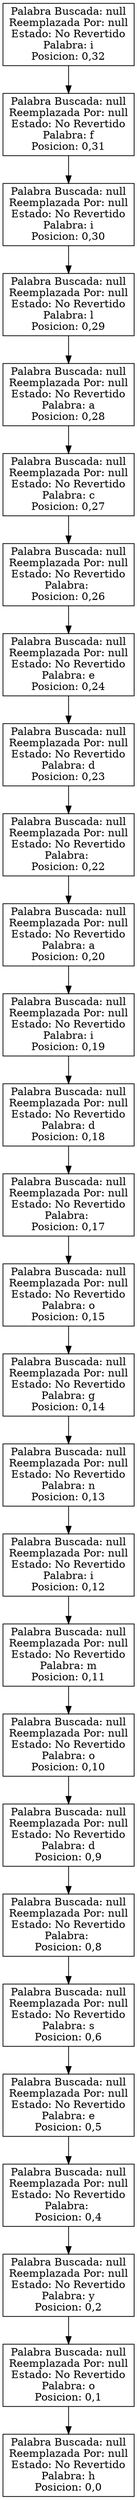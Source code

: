 digraph pilaCambiosRealizados{ 
node[shape=record]; 
node0[label=" Palabra Buscada: null\nReemplazada Por: null\nEstado: No Revertido\nPalabra: i\nPosicion: 0,32" ]; 
node0->node1; 
node1[label=" Palabra Buscada: null\nReemplazada Por: null\nEstado: No Revertido\nPalabra: f\nPosicion: 0,31" ]; 
node1->node2; 
node2[label=" Palabra Buscada: null\nReemplazada Por: null\nEstado: No Revertido\nPalabra: i\nPosicion: 0,30" ]; 
node2->node3; 
node3[label=" Palabra Buscada: null\nReemplazada Por: null\nEstado: No Revertido\nPalabra: l\nPosicion: 0,29" ]; 
node3->node4; 
node4[label=" Palabra Buscada: null\nReemplazada Por: null\nEstado: No Revertido\nPalabra: a\nPosicion: 0,28" ]; 
node4->node5; 
node5[label=" Palabra Buscada: null\nReemplazada Por: null\nEstado: No Revertido\nPalabra: c\nPosicion: 0,27" ]; 
node5->node6; 
node6[label=" Palabra Buscada: null\nReemplazada Por: null\nEstado: No Revertido\nPalabra: \nPosicion: 0,26" ]; 
node6->node7; 
node7[label=" Palabra Buscada: null\nReemplazada Por: null\nEstado: No Revertido\nPalabra: e\nPosicion: 0,24" ]; 
node7->node8; 
node8[label=" Palabra Buscada: null\nReemplazada Por: null\nEstado: No Revertido\nPalabra: d\nPosicion: 0,23" ]; 
node8->node9; 
node9[label=" Palabra Buscada: null\nReemplazada Por: null\nEstado: No Revertido\nPalabra: \nPosicion: 0,22" ]; 
node9->node10; 
node10[label=" Palabra Buscada: null\nReemplazada Por: null\nEstado: No Revertido\nPalabra: a\nPosicion: 0,20" ]; 
node10->node11; 
node11[label=" Palabra Buscada: null\nReemplazada Por: null\nEstado: No Revertido\nPalabra: i\nPosicion: 0,19" ]; 
node11->node12; 
node12[label=" Palabra Buscada: null\nReemplazada Por: null\nEstado: No Revertido\nPalabra: d\nPosicion: 0,18" ]; 
node12->node13; 
node13[label=" Palabra Buscada: null\nReemplazada Por: null\nEstado: No Revertido\nPalabra: \nPosicion: 0,17" ]; 
node13->node14; 
node14[label=" Palabra Buscada: null\nReemplazada Por: null\nEstado: No Revertido\nPalabra: o\nPosicion: 0,15" ]; 
node14->node15; 
node15[label=" Palabra Buscada: null\nReemplazada Por: null\nEstado: No Revertido\nPalabra: g\nPosicion: 0,14" ]; 
node15->node16; 
node16[label=" Palabra Buscada: null\nReemplazada Por: null\nEstado: No Revertido\nPalabra: n\nPosicion: 0,13" ]; 
node16->node17; 
node17[label=" Palabra Buscada: null\nReemplazada Por: null\nEstado: No Revertido\nPalabra: i\nPosicion: 0,12" ]; 
node17->node18; 
node18[label=" Palabra Buscada: null\nReemplazada Por: null\nEstado: No Revertido\nPalabra: m\nPosicion: 0,11" ]; 
node18->node19; 
node19[label=" Palabra Buscada: null\nReemplazada Por: null\nEstado: No Revertido\nPalabra: o\nPosicion: 0,10" ]; 
node19->node20; 
node20[label=" Palabra Buscada: null\nReemplazada Por: null\nEstado: No Revertido\nPalabra: d\nPosicion: 0,9" ]; 
node20->node21; 
node21[label=" Palabra Buscada: null\nReemplazada Por: null\nEstado: No Revertido\nPalabra: \nPosicion: 0,8" ]; 
node21->node22; 
node22[label=" Palabra Buscada: null\nReemplazada Por: null\nEstado: No Revertido\nPalabra: s\nPosicion: 0,6" ]; 
node22->node23; 
node23[label=" Palabra Buscada: null\nReemplazada Por: null\nEstado: No Revertido\nPalabra: e\nPosicion: 0,5" ]; 
node23->node24; 
node24[label=" Palabra Buscada: null\nReemplazada Por: null\nEstado: No Revertido\nPalabra: \nPosicion: 0,4" ]; 
node24->node25; 
node25[label=" Palabra Buscada: null\nReemplazada Por: null\nEstado: No Revertido\nPalabra: y\nPosicion: 0,2" ]; 
node25->node26; 
node26[label=" Palabra Buscada: null\nReemplazada Por: null\nEstado: No Revertido\nPalabra: o\nPosicion: 0,1" ]; 
node26->node27; 
node27[label=" Palabra Buscada: null\nReemplazada Por: null\nEstado: No Revertido\nPalabra: h\nPosicion: 0,0" ]; 
}